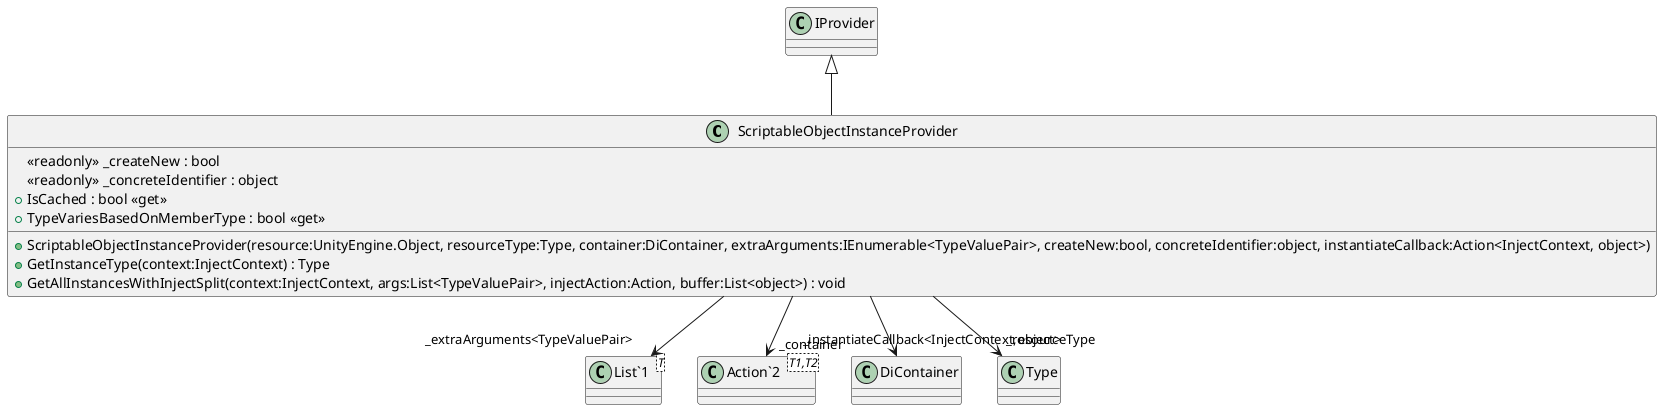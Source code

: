 @startuml
class ScriptableObjectInstanceProvider {
    <<readonly>> _createNew : bool
    <<readonly>> _concreteIdentifier : object
    + ScriptableObjectInstanceProvider(resource:UnityEngine.Object, resourceType:Type, container:DiContainer, extraArguments:IEnumerable<TypeValuePair>, createNew:bool, concreteIdentifier:object, instantiateCallback:Action<InjectContext, object>)
    + IsCached : bool <<get>>
    + TypeVariesBasedOnMemberType : bool <<get>>
    + GetInstanceType(context:InjectContext) : Type
    + GetAllInstancesWithInjectSplit(context:InjectContext, args:List<TypeValuePair>, injectAction:Action, buffer:List<object>) : void
}
class "List`1"<T> {
}
class "Action`2"<T1,T2> {
}
IProvider <|-- ScriptableObjectInstanceProvider
ScriptableObjectInstanceProvider --> "_container" DiContainer
ScriptableObjectInstanceProvider --> "_resourceType" Type
ScriptableObjectInstanceProvider --> "_extraArguments<TypeValuePair>" "List`1"
ScriptableObjectInstanceProvider --> "_instantiateCallback<InjectContext,object>" "Action`2"
@enduml
